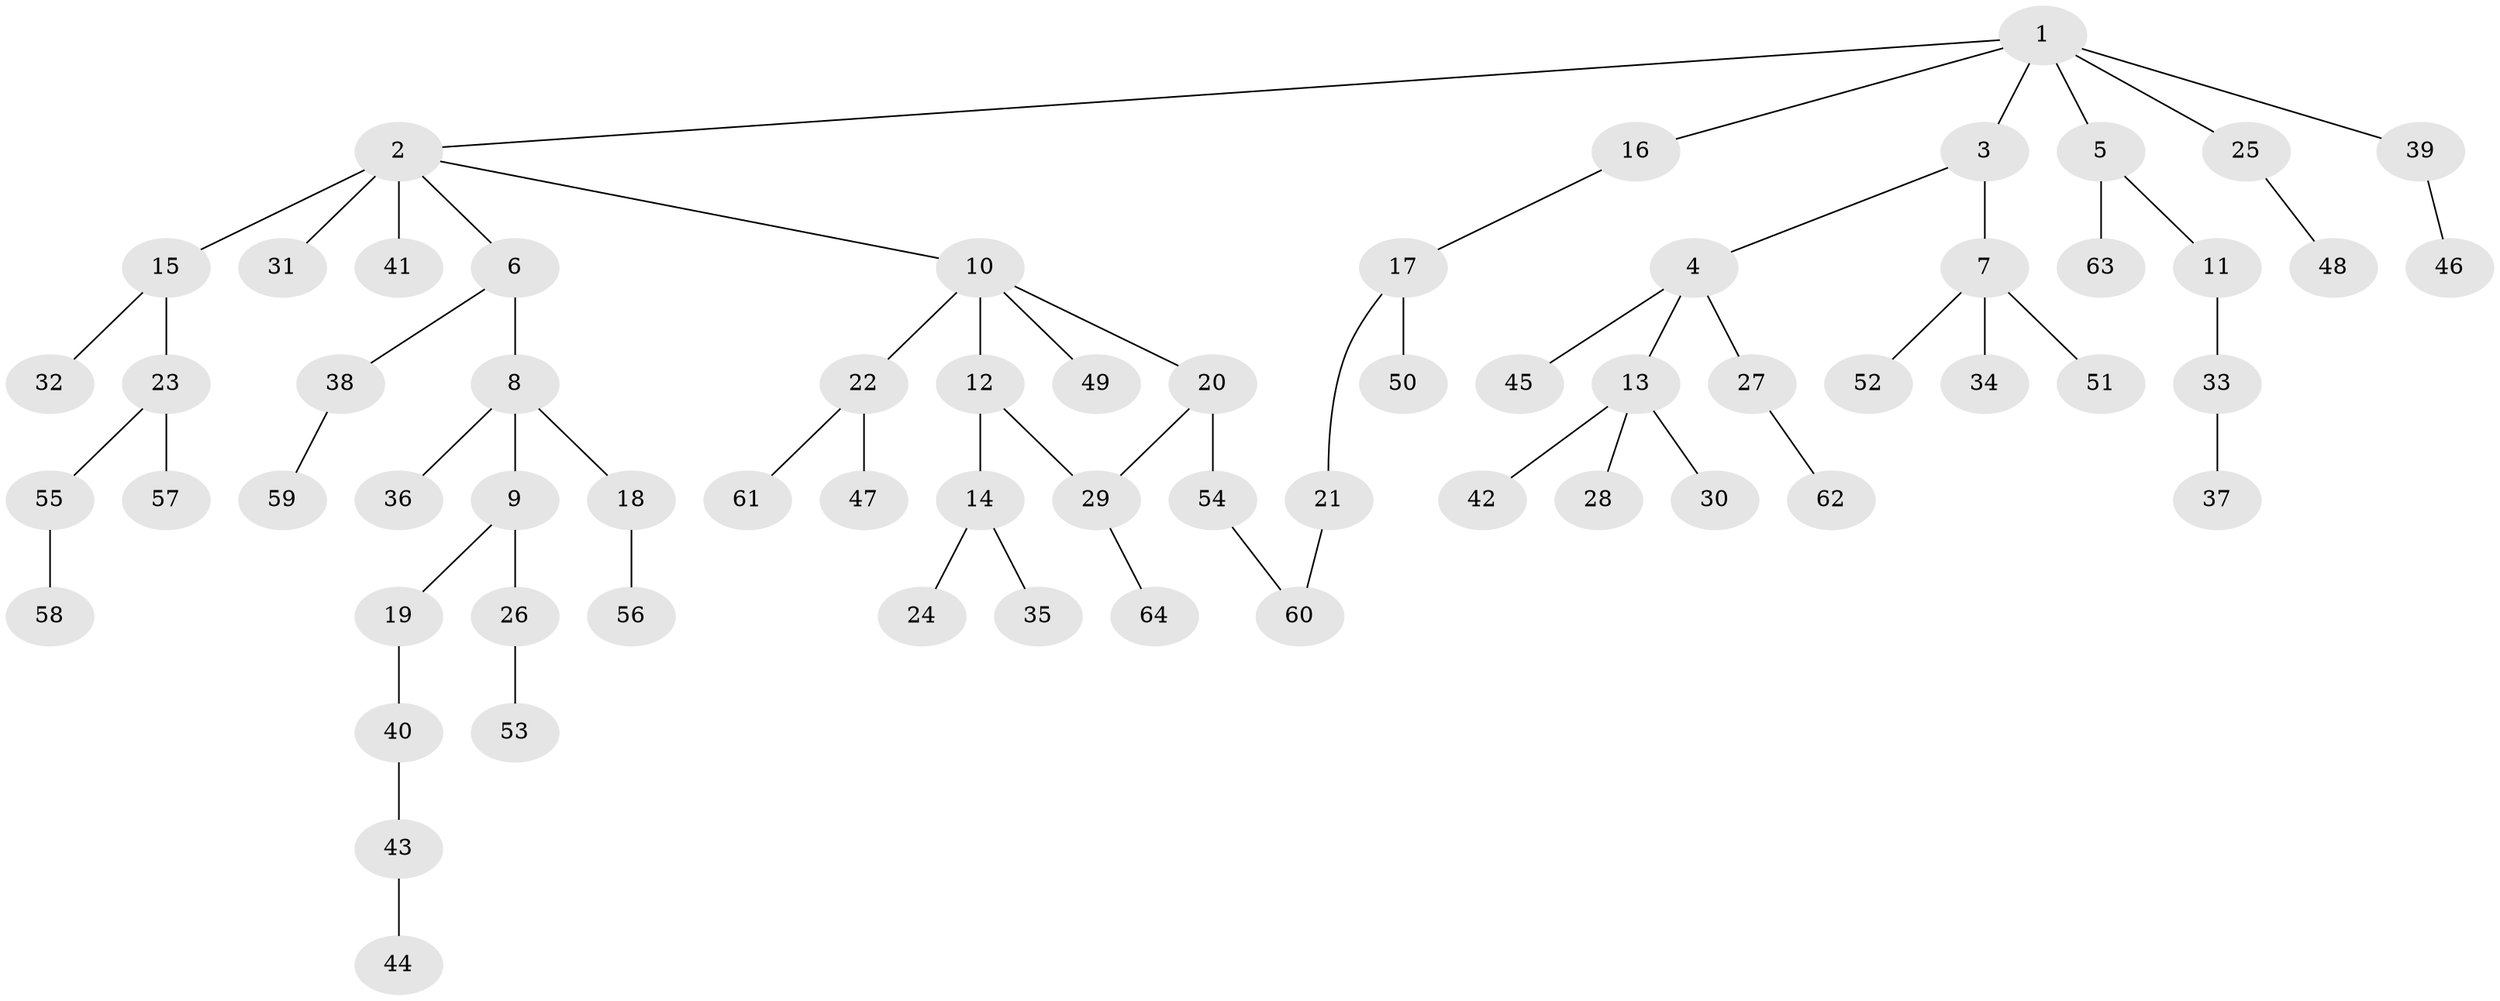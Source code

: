 // original degree distribution, {7: 0.008064516129032258, 8: 0.008064516129032258, 5: 0.04032258064516129, 4: 0.04838709677419355, 3: 0.12903225806451613, 6: 0.008064516129032258, 1: 0.45161290322580644, 2: 0.3064516129032258}
// Generated by graph-tools (version 1.1) at 2025/34/03/09/25 02:34:30]
// undirected, 64 vertices, 65 edges
graph export_dot {
graph [start="1"]
  node [color=gray90,style=filled];
  1;
  2;
  3;
  4;
  5;
  6;
  7;
  8;
  9;
  10;
  11;
  12;
  13;
  14;
  15;
  16;
  17;
  18;
  19;
  20;
  21;
  22;
  23;
  24;
  25;
  26;
  27;
  28;
  29;
  30;
  31;
  32;
  33;
  34;
  35;
  36;
  37;
  38;
  39;
  40;
  41;
  42;
  43;
  44;
  45;
  46;
  47;
  48;
  49;
  50;
  51;
  52;
  53;
  54;
  55;
  56;
  57;
  58;
  59;
  60;
  61;
  62;
  63;
  64;
  1 -- 2 [weight=1.0];
  1 -- 3 [weight=1.0];
  1 -- 5 [weight=1.0];
  1 -- 16 [weight=1.0];
  1 -- 25 [weight=1.0];
  1 -- 39 [weight=1.0];
  2 -- 6 [weight=1.0];
  2 -- 10 [weight=1.0];
  2 -- 15 [weight=1.0];
  2 -- 31 [weight=1.0];
  2 -- 41 [weight=2.0];
  3 -- 4 [weight=1.0];
  3 -- 7 [weight=2.0];
  4 -- 13 [weight=1.0];
  4 -- 27 [weight=1.0];
  4 -- 45 [weight=1.0];
  5 -- 11 [weight=1.0];
  5 -- 63 [weight=1.0];
  6 -- 8 [weight=1.0];
  6 -- 38 [weight=1.0];
  7 -- 34 [weight=1.0];
  7 -- 51 [weight=1.0];
  7 -- 52 [weight=1.0];
  8 -- 9 [weight=1.0];
  8 -- 18 [weight=1.0];
  8 -- 36 [weight=2.0];
  9 -- 19 [weight=1.0];
  9 -- 26 [weight=1.0];
  10 -- 12 [weight=1.0];
  10 -- 20 [weight=1.0];
  10 -- 22 [weight=1.0];
  10 -- 49 [weight=1.0];
  11 -- 33 [weight=3.0];
  12 -- 14 [weight=1.0];
  12 -- 29 [weight=1.0];
  13 -- 28 [weight=1.0];
  13 -- 30 [weight=1.0];
  13 -- 42 [weight=1.0];
  14 -- 24 [weight=2.0];
  14 -- 35 [weight=1.0];
  15 -- 23 [weight=2.0];
  15 -- 32 [weight=1.0];
  16 -- 17 [weight=1.0];
  17 -- 21 [weight=1.0];
  17 -- 50 [weight=1.0];
  18 -- 56 [weight=1.0];
  19 -- 40 [weight=1.0];
  20 -- 29 [weight=1.0];
  20 -- 54 [weight=1.0];
  21 -- 60 [weight=1.0];
  22 -- 47 [weight=1.0];
  22 -- 61 [weight=1.0];
  23 -- 55 [weight=1.0];
  23 -- 57 [weight=1.0];
  25 -- 48 [weight=1.0];
  26 -- 53 [weight=1.0];
  27 -- 62 [weight=1.0];
  29 -- 64 [weight=1.0];
  33 -- 37 [weight=1.0];
  38 -- 59 [weight=1.0];
  39 -- 46 [weight=1.0];
  40 -- 43 [weight=1.0];
  43 -- 44 [weight=1.0];
  54 -- 60 [weight=1.0];
  55 -- 58 [weight=2.0];
}
